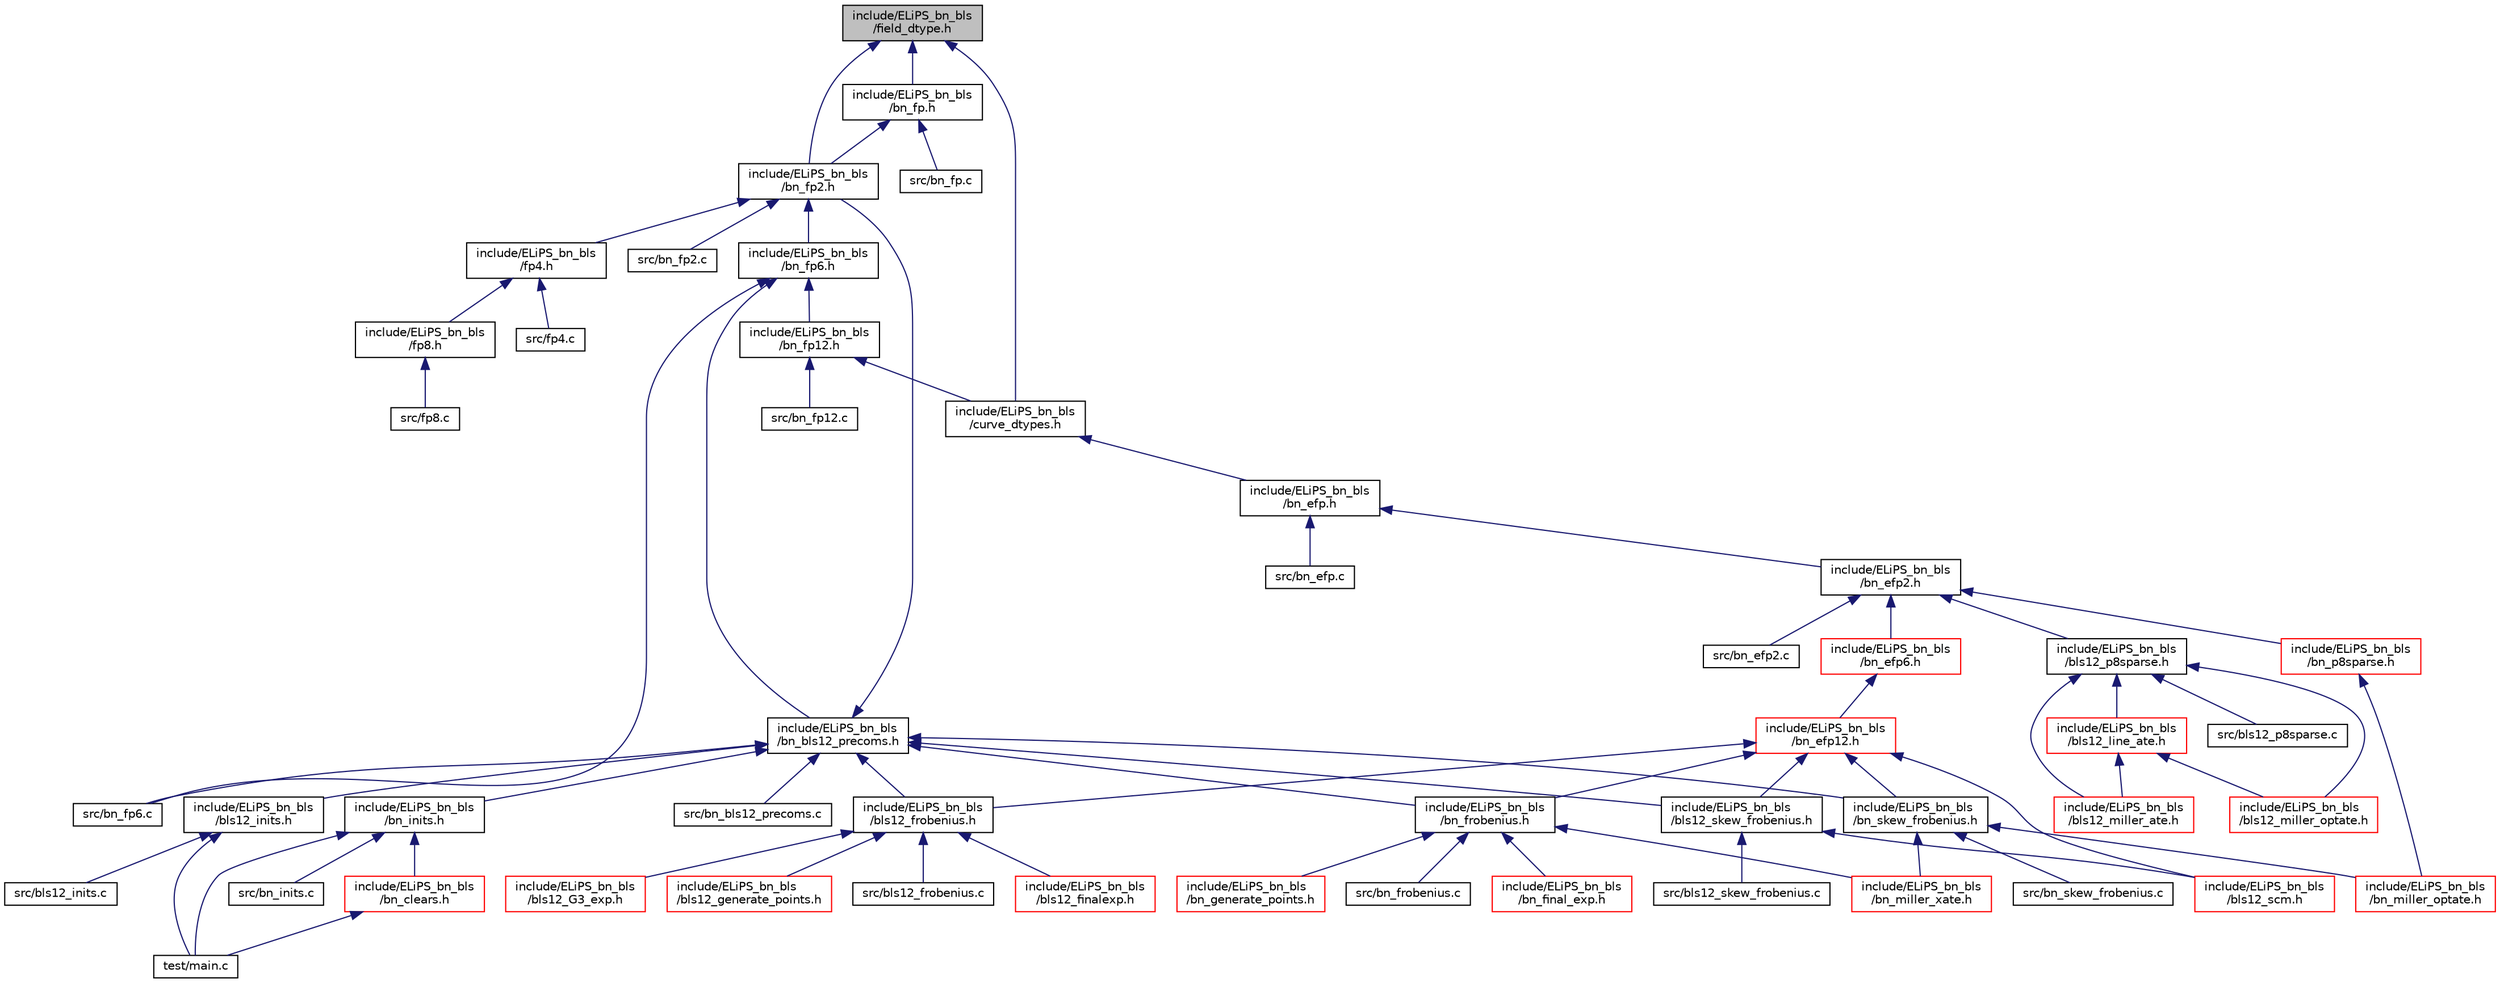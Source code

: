 digraph "include/ELiPS_bn_bls/field_dtype.h"
{
  edge [fontname="Helvetica",fontsize="10",labelfontname="Helvetica",labelfontsize="10"];
  node [fontname="Helvetica",fontsize="10",shape=record];
  Node9 [label="include/ELiPS_bn_bls\l/field_dtype.h",height=0.2,width=0.4,color="black", fillcolor="grey75", style="filled", fontcolor="black"];
  Node9 -> Node10 [dir="back",color="midnightblue",fontsize="10",style="solid",fontname="Helvetica"];
  Node10 [label="include/ELiPS_bn_bls\l/bn_fp.h",height=0.2,width=0.4,color="black", fillcolor="white", style="filled",URL="$bn__fp_8h.html"];
  Node10 -> Node11 [dir="back",color="midnightblue",fontsize="10",style="solid",fontname="Helvetica"];
  Node11 [label="include/ELiPS_bn_bls\l/bn_fp2.h",height=0.2,width=0.4,color="black", fillcolor="white", style="filled",URL="$bn__fp2_8h.html"];
  Node11 -> Node12 [dir="back",color="midnightblue",fontsize="10",style="solid",fontname="Helvetica"];
  Node12 [label="include/ELiPS_bn_bls\l/bn_fp6.h",height=0.2,width=0.4,color="black", fillcolor="white", style="filled",URL="$bn__fp6_8h.html"];
  Node12 -> Node13 [dir="back",color="midnightblue",fontsize="10",style="solid",fontname="Helvetica"];
  Node13 [label="include/ELiPS_bn_bls\l/bn_bls12_precoms.h",height=0.2,width=0.4,color="black", fillcolor="white", style="filled",URL="$bn__bls12__precoms_8h.html"];
  Node13 -> Node14 [dir="back",color="midnightblue",fontsize="10",style="solid",fontname="Helvetica"];
  Node14 [label="include/ELiPS_bn_bls\l/bls12_frobenius.h",height=0.2,width=0.4,color="black", fillcolor="white", style="filled",URL="$bls12__frobenius_8h.html"];
  Node14 -> Node15 [dir="back",color="midnightblue",fontsize="10",style="solid",fontname="Helvetica"];
  Node15 [label="include/ELiPS_bn_bls\l/bls12_finalexp.h",height=0.2,width=0.4,color="red", fillcolor="white", style="filled",URL="$bls12__finalexp_8h.html"];
  Node14 -> Node22 [dir="back",color="midnightblue",fontsize="10",style="solid",fontname="Helvetica"];
  Node22 [label="include/ELiPS_bn_bls\l/bls12_G3_exp.h",height=0.2,width=0.4,color="red", fillcolor="white", style="filled",URL="$bls12___g3__exp_8h.html"];
  Node14 -> Node24 [dir="back",color="midnightblue",fontsize="10",style="solid",fontname="Helvetica"];
  Node24 [label="include/ELiPS_bn_bls\l/bls12_generate_points.h",height=0.2,width=0.4,color="red", fillcolor="white", style="filled",URL="$bls12__generate__points_8h.html"];
  Node14 -> Node26 [dir="back",color="midnightblue",fontsize="10",style="solid",fontname="Helvetica"];
  Node26 [label="src/bls12_frobenius.c",height=0.2,width=0.4,color="black", fillcolor="white", style="filled",URL="$bls12__frobenius_8c.html"];
  Node13 -> Node27 [dir="back",color="midnightblue",fontsize="10",style="solid",fontname="Helvetica"];
  Node27 [label="include/ELiPS_bn_bls\l/bls12_inits.h",height=0.2,width=0.4,color="black", fillcolor="white", style="filled",URL="$bls12__inits_8h.html"];
  Node27 -> Node28 [dir="back",color="midnightblue",fontsize="10",style="solid",fontname="Helvetica"];
  Node28 [label="src/bls12_inits.c",height=0.2,width=0.4,color="black", fillcolor="white", style="filled",URL="$bls12__inits_8c.html"];
  Node27 -> Node19 [dir="back",color="midnightblue",fontsize="10",style="solid",fontname="Helvetica"];
  Node19 [label="test/main.c",height=0.2,width=0.4,color="black", fillcolor="white", style="filled",URL="$main_8c.html"];
  Node13 -> Node29 [dir="back",color="midnightblue",fontsize="10",style="solid",fontname="Helvetica"];
  Node29 [label="include/ELiPS_bn_bls\l/bls12_skew_frobenius.h",height=0.2,width=0.4,color="black", fillcolor="white", style="filled",URL="$bls12__skew__frobenius_8h.html"];
  Node29 -> Node30 [dir="back",color="midnightblue",fontsize="10",style="solid",fontname="Helvetica"];
  Node30 [label="include/ELiPS_bn_bls\l/bls12_scm.h",height=0.2,width=0.4,color="red", fillcolor="white", style="filled",URL="$bls12__scm_8h.html"];
  Node29 -> Node32 [dir="back",color="midnightblue",fontsize="10",style="solid",fontname="Helvetica"];
  Node32 [label="src/bls12_skew_frobenius.c",height=0.2,width=0.4,color="black", fillcolor="white", style="filled",URL="$bls12__skew__frobenius_8c.html"];
  Node13 -> Node11 [dir="back",color="midnightblue",fontsize="10",style="solid",fontname="Helvetica"];
  Node13 -> Node33 [dir="back",color="midnightblue",fontsize="10",style="solid",fontname="Helvetica"];
  Node33 [label="include/ELiPS_bn_bls\l/bn_frobenius.h",height=0.2,width=0.4,color="black", fillcolor="white", style="filled",URL="$bn__frobenius_8h.html"];
  Node33 -> Node34 [dir="back",color="midnightblue",fontsize="10",style="solid",fontname="Helvetica"];
  Node34 [label="include/ELiPS_bn_bls\l/bn_final_exp.h",height=0.2,width=0.4,color="red", fillcolor="white", style="filled",URL="$bn__final__exp_8h.html"];
  Node33 -> Node40 [dir="back",color="midnightblue",fontsize="10",style="solid",fontname="Helvetica"];
  Node40 [label="include/ELiPS_bn_bls\l/bn_generate_points.h",height=0.2,width=0.4,color="red", fillcolor="white", style="filled",URL="$bn__generate__points_8h.html"];
  Node33 -> Node44 [dir="back",color="midnightblue",fontsize="10",style="solid",fontname="Helvetica"];
  Node44 [label="include/ELiPS_bn_bls\l/bn_miller_xate.h",height=0.2,width=0.4,color="red", fillcolor="white", style="filled",URL="$bn__miller__xate_8h.html"];
  Node33 -> Node46 [dir="back",color="midnightblue",fontsize="10",style="solid",fontname="Helvetica"];
  Node46 [label="src/bn_frobenius.c",height=0.2,width=0.4,color="black", fillcolor="white", style="filled",URL="$bn__frobenius_8c.html"];
  Node13 -> Node47 [dir="back",color="midnightblue",fontsize="10",style="solid",fontname="Helvetica"];
  Node47 [label="include/ELiPS_bn_bls\l/bn_inits.h",height=0.2,width=0.4,color="black", fillcolor="white", style="filled",URL="$bn__inits_8h.html"];
  Node47 -> Node48 [dir="back",color="midnightblue",fontsize="10",style="solid",fontname="Helvetica"];
  Node48 [label="include/ELiPS_bn_bls\l/bn_clears.h",height=0.2,width=0.4,color="red", fillcolor="white", style="filled",URL="$bn__clears_8h.html"];
  Node48 -> Node19 [dir="back",color="midnightblue",fontsize="10",style="solid",fontname="Helvetica"];
  Node47 -> Node50 [dir="back",color="midnightblue",fontsize="10",style="solid",fontname="Helvetica"];
  Node50 [label="src/bn_inits.c",height=0.2,width=0.4,color="black", fillcolor="white", style="filled",URL="$bn__inits_8c.html"];
  Node47 -> Node19 [dir="back",color="midnightblue",fontsize="10",style="solid",fontname="Helvetica"];
  Node13 -> Node51 [dir="back",color="midnightblue",fontsize="10",style="solid",fontname="Helvetica"];
  Node51 [label="include/ELiPS_bn_bls\l/bn_skew_frobenius.h",height=0.2,width=0.4,color="black", fillcolor="white", style="filled",URL="$bn__skew__frobenius_8h.html"];
  Node51 -> Node52 [dir="back",color="midnightblue",fontsize="10",style="solid",fontname="Helvetica"];
  Node52 [label="include/ELiPS_bn_bls\l/bn_miller_optate.h",height=0.2,width=0.4,color="red", fillcolor="white", style="filled",URL="$bn__miller__optate_8h.html"];
  Node51 -> Node44 [dir="back",color="midnightblue",fontsize="10",style="solid",fontname="Helvetica"];
  Node51 -> Node54 [dir="back",color="midnightblue",fontsize="10",style="solid",fontname="Helvetica"];
  Node54 [label="src/bn_skew_frobenius.c",height=0.2,width=0.4,color="black", fillcolor="white", style="filled",URL="$bn__skew__frobenius_8c.html"];
  Node13 -> Node55 [dir="back",color="midnightblue",fontsize="10",style="solid",fontname="Helvetica"];
  Node55 [label="src/bn_bls12_precoms.c",height=0.2,width=0.4,color="black", fillcolor="white", style="filled",URL="$bn__bls12__precoms_8c.html"];
  Node13 -> Node56 [dir="back",color="midnightblue",fontsize="10",style="solid",fontname="Helvetica"];
  Node56 [label="src/bn_fp6.c",height=0.2,width=0.4,color="black", fillcolor="white", style="filled",URL="$bn__fp6_8c.html"];
  Node12 -> Node57 [dir="back",color="midnightblue",fontsize="10",style="solid",fontname="Helvetica"];
  Node57 [label="include/ELiPS_bn_bls\l/bn_fp12.h",height=0.2,width=0.4,color="black", fillcolor="white", style="filled",URL="$bn__fp12_8h.html"];
  Node57 -> Node58 [dir="back",color="midnightblue",fontsize="10",style="solid",fontname="Helvetica"];
  Node58 [label="include/ELiPS_bn_bls\l/curve_dtypes.h",height=0.2,width=0.4,color="black", fillcolor="white", style="filled",URL="$curve__dtypes_8h.html"];
  Node58 -> Node59 [dir="back",color="midnightblue",fontsize="10",style="solid",fontname="Helvetica"];
  Node59 [label="include/ELiPS_bn_bls\l/bn_efp.h",height=0.2,width=0.4,color="black", fillcolor="white", style="filled",URL="$bn__efp_8h.html"];
  Node59 -> Node60 [dir="back",color="midnightblue",fontsize="10",style="solid",fontname="Helvetica"];
  Node60 [label="include/ELiPS_bn_bls\l/bn_efp2.h",height=0.2,width=0.4,color="black", fillcolor="white", style="filled",URL="$bn__efp2_8h.html"];
  Node60 -> Node61 [dir="back",color="midnightblue",fontsize="10",style="solid",fontname="Helvetica"];
  Node61 [label="include/ELiPS_bn_bls\l/bls12_p8sparse.h",height=0.2,width=0.4,color="black", fillcolor="white", style="filled",URL="$bls12__p8sparse_8h.html"];
  Node61 -> Node62 [dir="back",color="midnightblue",fontsize="10",style="solid",fontname="Helvetica"];
  Node62 [label="include/ELiPS_bn_bls\l/bls12_line_ate.h",height=0.2,width=0.4,color="red", fillcolor="white", style="filled",URL="$bls12__line__ate_8h.html"];
  Node62 -> Node63 [dir="back",color="midnightblue",fontsize="10",style="solid",fontname="Helvetica"];
  Node63 [label="include/ELiPS_bn_bls\l/bls12_miller_ate.h",height=0.2,width=0.4,color="red", fillcolor="white", style="filled",URL="$bls12__miller__ate_8h.html"];
  Node62 -> Node65 [dir="back",color="midnightblue",fontsize="10",style="solid",fontname="Helvetica"];
  Node65 [label="include/ELiPS_bn_bls\l/bls12_miller_optate.h",height=0.2,width=0.4,color="red", fillcolor="white", style="filled",URL="$bls12__miller__optate_8h.html"];
  Node61 -> Node63 [dir="back",color="midnightblue",fontsize="10",style="solid",fontname="Helvetica"];
  Node61 -> Node65 [dir="back",color="midnightblue",fontsize="10",style="solid",fontname="Helvetica"];
  Node61 -> Node68 [dir="back",color="midnightblue",fontsize="10",style="solid",fontname="Helvetica"];
  Node68 [label="src/bls12_p8sparse.c",height=0.2,width=0.4,color="black", fillcolor="white", style="filled",URL="$bls12__p8sparse_8c.html"];
  Node60 -> Node69 [dir="back",color="midnightblue",fontsize="10",style="solid",fontname="Helvetica"];
  Node69 [label="include/ELiPS_bn_bls\l/bn_efp6.h",height=0.2,width=0.4,color="red", fillcolor="white", style="filled",URL="$bn__efp6_8h.html"];
  Node69 -> Node70 [dir="back",color="midnightblue",fontsize="10",style="solid",fontname="Helvetica"];
  Node70 [label="include/ELiPS_bn_bls\l/bn_efp12.h",height=0.2,width=0.4,color="red", fillcolor="white", style="filled",URL="$bn__efp12_8h.html"];
  Node70 -> Node14 [dir="back",color="midnightblue",fontsize="10",style="solid",fontname="Helvetica"];
  Node70 -> Node30 [dir="back",color="midnightblue",fontsize="10",style="solid",fontname="Helvetica"];
  Node70 -> Node29 [dir="back",color="midnightblue",fontsize="10",style="solid",fontname="Helvetica"];
  Node70 -> Node33 [dir="back",color="midnightblue",fontsize="10",style="solid",fontname="Helvetica"];
  Node70 -> Node51 [dir="back",color="midnightblue",fontsize="10",style="solid",fontname="Helvetica"];
  Node60 -> Node87 [dir="back",color="midnightblue",fontsize="10",style="solid",fontname="Helvetica"];
  Node87 [label="include/ELiPS_bn_bls\l/bn_p8sparse.h",height=0.2,width=0.4,color="red", fillcolor="white", style="filled",URL="$bn__p8sparse_8h.html"];
  Node87 -> Node52 [dir="back",color="midnightblue",fontsize="10",style="solid",fontname="Helvetica"];
  Node60 -> Node91 [dir="back",color="midnightblue",fontsize="10",style="solid",fontname="Helvetica"];
  Node91 [label="src/bn_efp2.c",height=0.2,width=0.4,color="black", fillcolor="white", style="filled",URL="$bn__efp2_8c.html"];
  Node59 -> Node92 [dir="back",color="midnightblue",fontsize="10",style="solid",fontname="Helvetica"];
  Node92 [label="src/bn_efp.c",height=0.2,width=0.4,color="black", fillcolor="white", style="filled",URL="$bn__efp_8c.html"];
  Node57 -> Node93 [dir="back",color="midnightblue",fontsize="10",style="solid",fontname="Helvetica"];
  Node93 [label="src/bn_fp12.c",height=0.2,width=0.4,color="black", fillcolor="white", style="filled",URL="$bn__fp12_8c.html"];
  Node12 -> Node56 [dir="back",color="midnightblue",fontsize="10",style="solid",fontname="Helvetica"];
  Node11 -> Node94 [dir="back",color="midnightblue",fontsize="10",style="solid",fontname="Helvetica"];
  Node94 [label="include/ELiPS_bn_bls\l/fp4.h",height=0.2,width=0.4,color="black", fillcolor="white", style="filled",URL="$fp4_8h.html"];
  Node94 -> Node95 [dir="back",color="midnightblue",fontsize="10",style="solid",fontname="Helvetica"];
  Node95 [label="include/ELiPS_bn_bls\l/fp8.h",height=0.2,width=0.4,color="black", fillcolor="white", style="filled",URL="$fp8_8h.html"];
  Node95 -> Node96 [dir="back",color="midnightblue",fontsize="10",style="solid",fontname="Helvetica"];
  Node96 [label="src/fp8.c",height=0.2,width=0.4,color="black", fillcolor="white", style="filled",URL="$fp8_8c.html"];
  Node94 -> Node97 [dir="back",color="midnightblue",fontsize="10",style="solid",fontname="Helvetica"];
  Node97 [label="src/fp4.c",height=0.2,width=0.4,color="black", fillcolor="white", style="filled",URL="$fp4_8c.html"];
  Node11 -> Node98 [dir="back",color="midnightblue",fontsize="10",style="solid",fontname="Helvetica"];
  Node98 [label="src/bn_fp2.c",height=0.2,width=0.4,color="black", fillcolor="white", style="filled",URL="$bn__fp2_8c.html"];
  Node10 -> Node99 [dir="back",color="midnightblue",fontsize="10",style="solid",fontname="Helvetica"];
  Node99 [label="src/bn_fp.c",height=0.2,width=0.4,color="black", fillcolor="white", style="filled",URL="$bn__fp_8c.html"];
  Node9 -> Node11 [dir="back",color="midnightblue",fontsize="10",style="solid",fontname="Helvetica"];
  Node9 -> Node58 [dir="back",color="midnightblue",fontsize="10",style="solid",fontname="Helvetica"];
}
